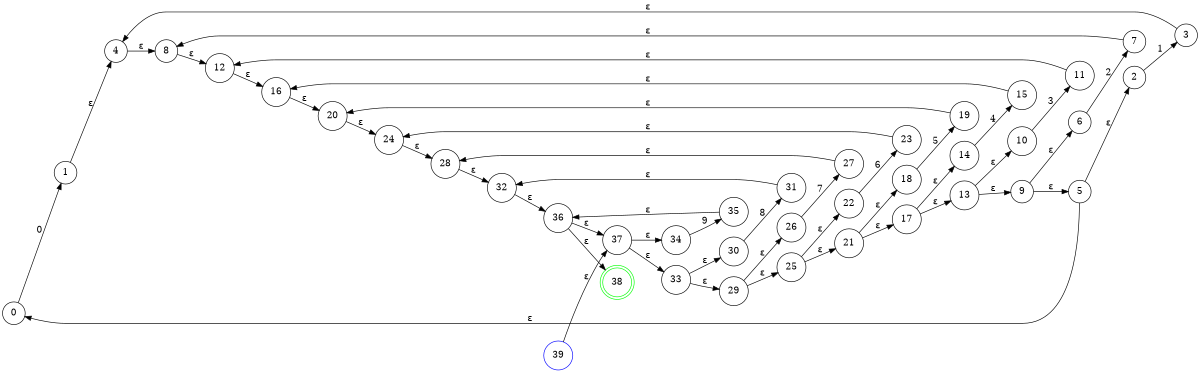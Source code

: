 digraph finite_state_machine {
graph [ dpi = 400 ];
rankdir=LR;
size="8,5"
node [shape = circle];
0 [label="0" color="black" shape="circle"]
0 -> 1 [label="0"]
1 [label="1" color="black" shape="circle"]
1 -> 4 [label="ε"]
2 [label="2" color="black" shape="circle"]
2 -> 3 [label="1"]
3 [label="3" color="black" shape="circle"]
3 -> 4 [label="ε"]
4 [label="4" color="black" shape="circle"]
4 -> 8 [label="ε"]
5 [label="5" color="black" shape="circle"]
5 -> 2 [label="ε"]
5 -> 0 [label="ε"]
6 [label="6" color="black" shape="circle"]
6 -> 7 [label="2"]
7 [label="7" color="black" shape="circle"]
7 -> 8 [label="ε"]
8 [label="8" color="black" shape="circle"]
8 -> 12 [label="ε"]
9 [label="9" color="black" shape="circle"]
9 -> 6 [label="ε"]
9 -> 5 [label="ε"]
10 [label="10" color="black" shape="circle"]
10 -> 11 [label="3"]
11 [label="11" color="black" shape="circle"]
11 -> 12 [label="ε"]
12 [label="12" color="black" shape="circle"]
12 -> 16 [label="ε"]
13 [label="13" color="black" shape="circle"]
13 -> 10 [label="ε"]
13 -> 9 [label="ε"]
14 [label="14" color="black" shape="circle"]
14 -> 15 [label="4"]
15 [label="15" color="black" shape="circle"]
15 -> 16 [label="ε"]
16 [label="16" color="black" shape="circle"]
16 -> 20 [label="ε"]
17 [label="17" color="black" shape="circle"]
17 -> 14 [label="ε"]
17 -> 13 [label="ε"]
18 [label="18" color="black" shape="circle"]
18 -> 19 [label="5"]
19 [label="19" color="black" shape="circle"]
19 -> 20 [label="ε"]
20 [label="20" color="black" shape="circle"]
20 -> 24 [label="ε"]
21 [label="21" color="black" shape="circle"]
21 -> 18 [label="ε"]
21 -> 17 [label="ε"]
22 [label="22" color="black" shape="circle"]
22 -> 23 [label="6"]
23 [label="23" color="black" shape="circle"]
23 -> 24 [label="ε"]
24 [label="24" color="black" shape="circle"]
24 -> 28 [label="ε"]
25 [label="25" color="black" shape="circle"]
25 -> 22 [label="ε"]
25 -> 21 [label="ε"]
26 [label="26" color="black" shape="circle"]
26 -> 27 [label="7"]
27 [label="27" color="black" shape="circle"]
27 -> 28 [label="ε"]
28 [label="28" color="black" shape="circle"]
28 -> 32 [label="ε"]
29 [label="29" color="black" shape="circle"]
29 -> 26 [label="ε"]
29 -> 25 [label="ε"]
30 [label="30" color="black" shape="circle"]
30 -> 31 [label="8"]
31 [label="31" color="black" shape="circle"]
31 -> 32 [label="ε"]
32 [label="32" color="black" shape="circle"]
32 -> 36 [label="ε"]
33 [label="33" color="black" shape="circle"]
33 -> 30 [label="ε"]
33 -> 29 [label="ε"]
34 [label="34" color="black" shape="circle"]
34 -> 35 [label="9"]
35 [label="35" color="black" shape="circle"]
35 -> 36 [label="ε"]
36 [label="36" color="black" shape="circle"]
36 -> 38 [label="ε"]
36 -> 37 [label="ε"]
37 [label="37" color="black" shape="circle"]
37 -> 34 [label="ε"]
37 -> 33 [label="ε"]
38 [label="38" color="green" shape="doublecircle"]
39 [label="39" color="black" shape="circle"]
39 -> 37 [label="ε"]
39 [color="blue"]
}